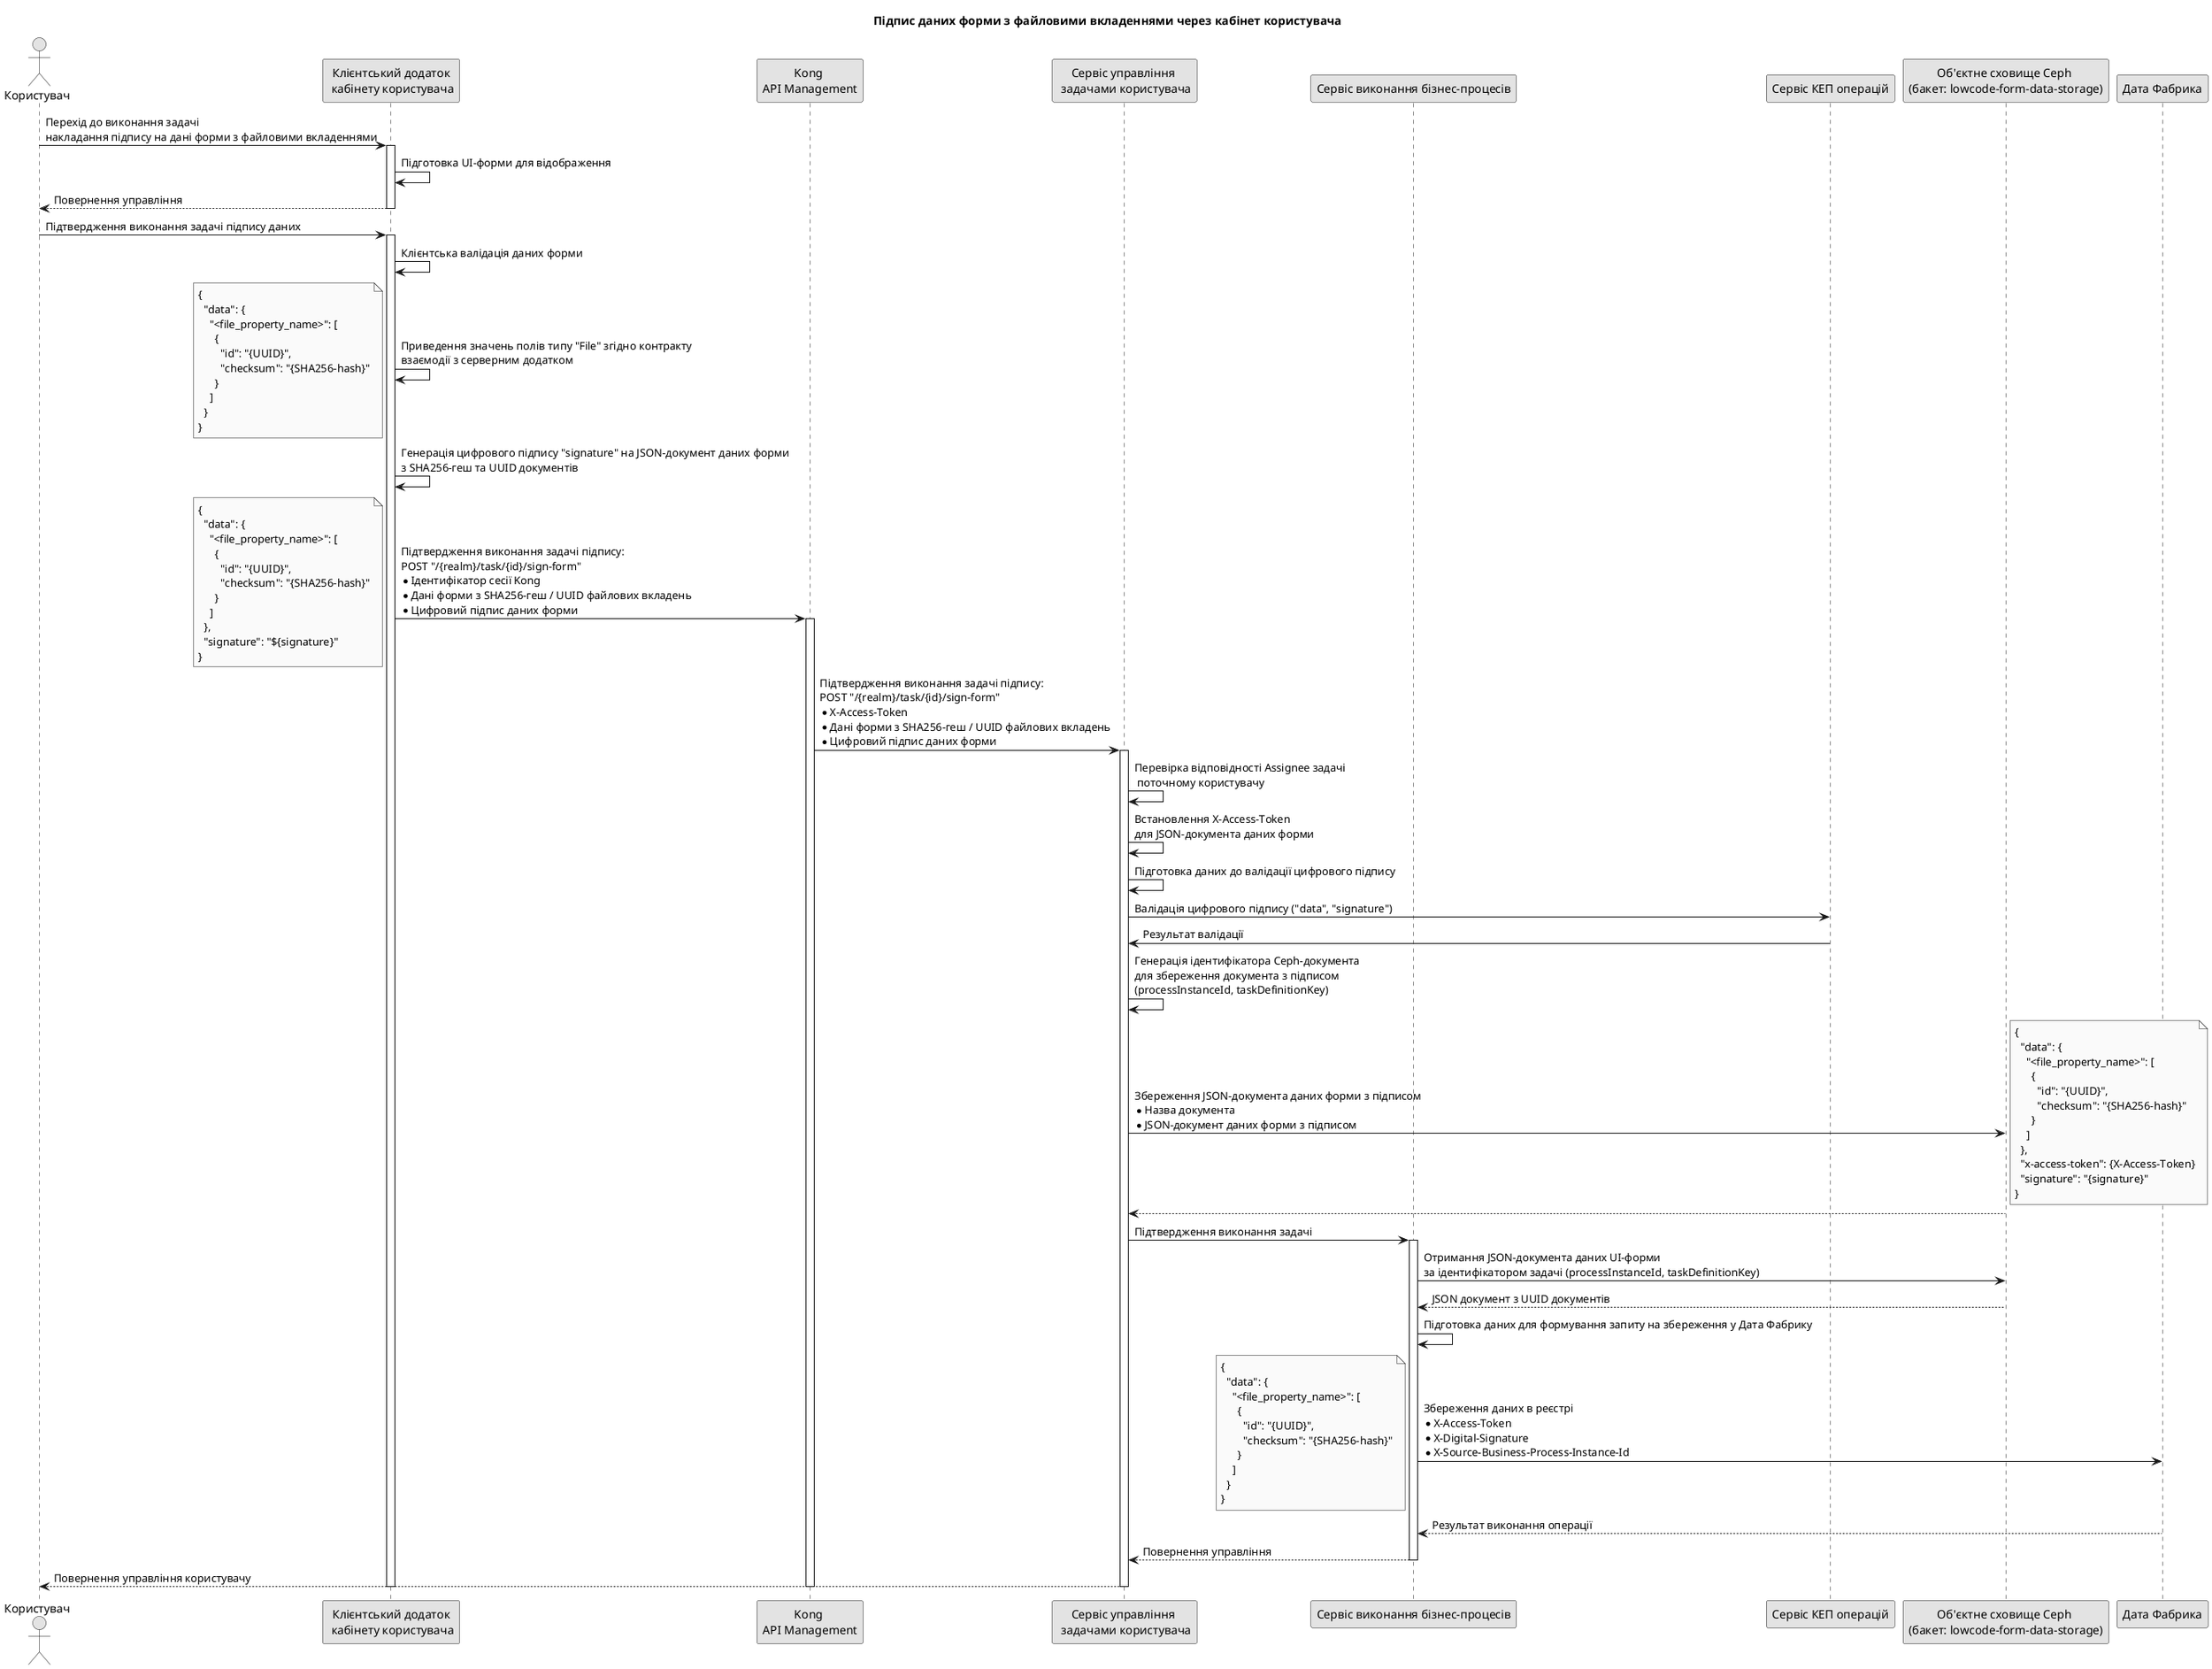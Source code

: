 @startuml
skinparam monochrome true

actor "Користувач" as user
participant "Клієнтський додаток\n кабінету користувача" as cabinet
participant "Kong \nAPI Management" as kong
participant "Сервіс управління \n задачами користувача" as user_task_mngmnt
participant "Сервіс виконання бізнес-процесів" as bpms
participant "Сервіс КЕП операцій" as dso
participant "Об'єктне сховище Ceph \n(бакет: lowcode-form-data-storage)" as form_data_ceph
participant "Дата Фабрика" as data_factory

skinparam responseMessageBelowArrow false
title Підпис даних форми з файловими вкладеннями через кабінет користувача

user -> cabinet: Перехід до виконання задачі \nнакладання підпису на дані форми з файловими вкладеннями
activate cabinet
  cabinet -> cabinet: Підготовка UI-форми для відображення
  cabinet --> user: Повернення управління
deactivate cabinet

user -> cabinet: Підтвердження виконання задачі підпису даних
activate cabinet
  cabinet -> cabinet: Клієнтська валідація даних форми
  cabinet -> cabinet: Приведення значень полів типу "File" згідно контракту \nвзаємодії з серверним додатком
  note left
    {
      "data": {
        "<file_property_name>": [
          {
            "id": "{UUID}",
            "checksum": "{SHA256-hash}"
          }
        ]
      }
    }
  end note
  cabinet -> cabinet: Генерація цифрового підпису "signature" на JSON-документ даних форми \nз SHA256-геш та UUID документів
  cabinet -> kong: Підтвердження виконання задачі підпису: \nPOST "/{realm}/task/{id}/sign-form" \n* Ідентифікатор сесії Kong \n* Дані форми з SHA256-геш / UUID файлових вкладень\n* Цифровий підпис даних форми
  activate kong
    note left
      {
        "data": {
          "<file_property_name>": [
            {
              "id": "{UUID}",
              "checksum": "{SHA256-hash}"
            }
          ]
        },
        "signature": "${signature}"
      }
    end note
    kong -> user_task_mngmnt: Підтвердження виконання задачі підпису: \nPOST "/{realm}/task/{id}/sign-form" \n* X-Access-Token \n* Дані форми з SHA256-геш / UUID файлових вкладень\n* Цифровий підпис даних форми
    activate user_task_mngmnt
      user_task_mngmnt -> user_task_mngmnt: Перевірка відповідності Assignee задачі\n поточному користувачу
      user_task_mngmnt -> user_task_mngmnt: Встановлення X-Access-Token \nдля JSON-документа даних форми
      user_task_mngmnt -> user_task_mngmnt: Підготовка даних до валідації цифрового підпису
      user_task_mngmnt -> dso: Валідація цифрового підпису ("data", "signature")
      dso -> user_task_mngmnt: Результат валідації

      user_task_mngmnt -> user_task_mngmnt: Генерація ідентифікатора Ceph-документа \nдля збереження документа з підписом \n(processInstanceId, taskDefinitionKey)

      user_task_mngmnt -> form_data_ceph: Збереження JSON-документа даних форми з підписом  \n* Назва документа \n* JSON-документ даних форми з підписом
      note right
        {
          "data": {
            "<file_property_name>": [
              {
                "id": "{UUID}",
                "checksum": "{SHA256-hash}"
              }
            ]
          },
          "x-access-token": {X-Access-Token}
          "signature": "{signature}"
        }
      end note
      form_data_ceph --> user_task_mngmnt

      user_task_mngmnt -> bpms: Підтвердження виконання задачі
      activate bpms
        bpms -> form_data_ceph: Отримання JSON-документа даних UI-форми \nза ідентифікатором задачі (processInstanceId, taskDefinitionKey)
        form_data_ceph --> bpms: JSON документ з UUID документів
        bpms -> bpms: Підготовка даних для формування запиту на збереження у Дата Фабрику
        bpms -> data_factory: Збереження даних в реєстрі \n* X-Access-Token \n* X-Digital-Signature \n* X-Source-Business-Process-Instance-Id
        note left
          {
            "data": {
              "<file_property_name>": [
                {
                  "id": "{UUID}",
                  "checksum": "{SHA256-hash}"
                }
              ]
            }
          }
        end note
        data_factory --> bpms: Результат виконання операції
      return Повернення управління
      user_task_mngmnt --> user: Повернення управління користувачу
    deactivate
  deactivate
deactivate

@enduml